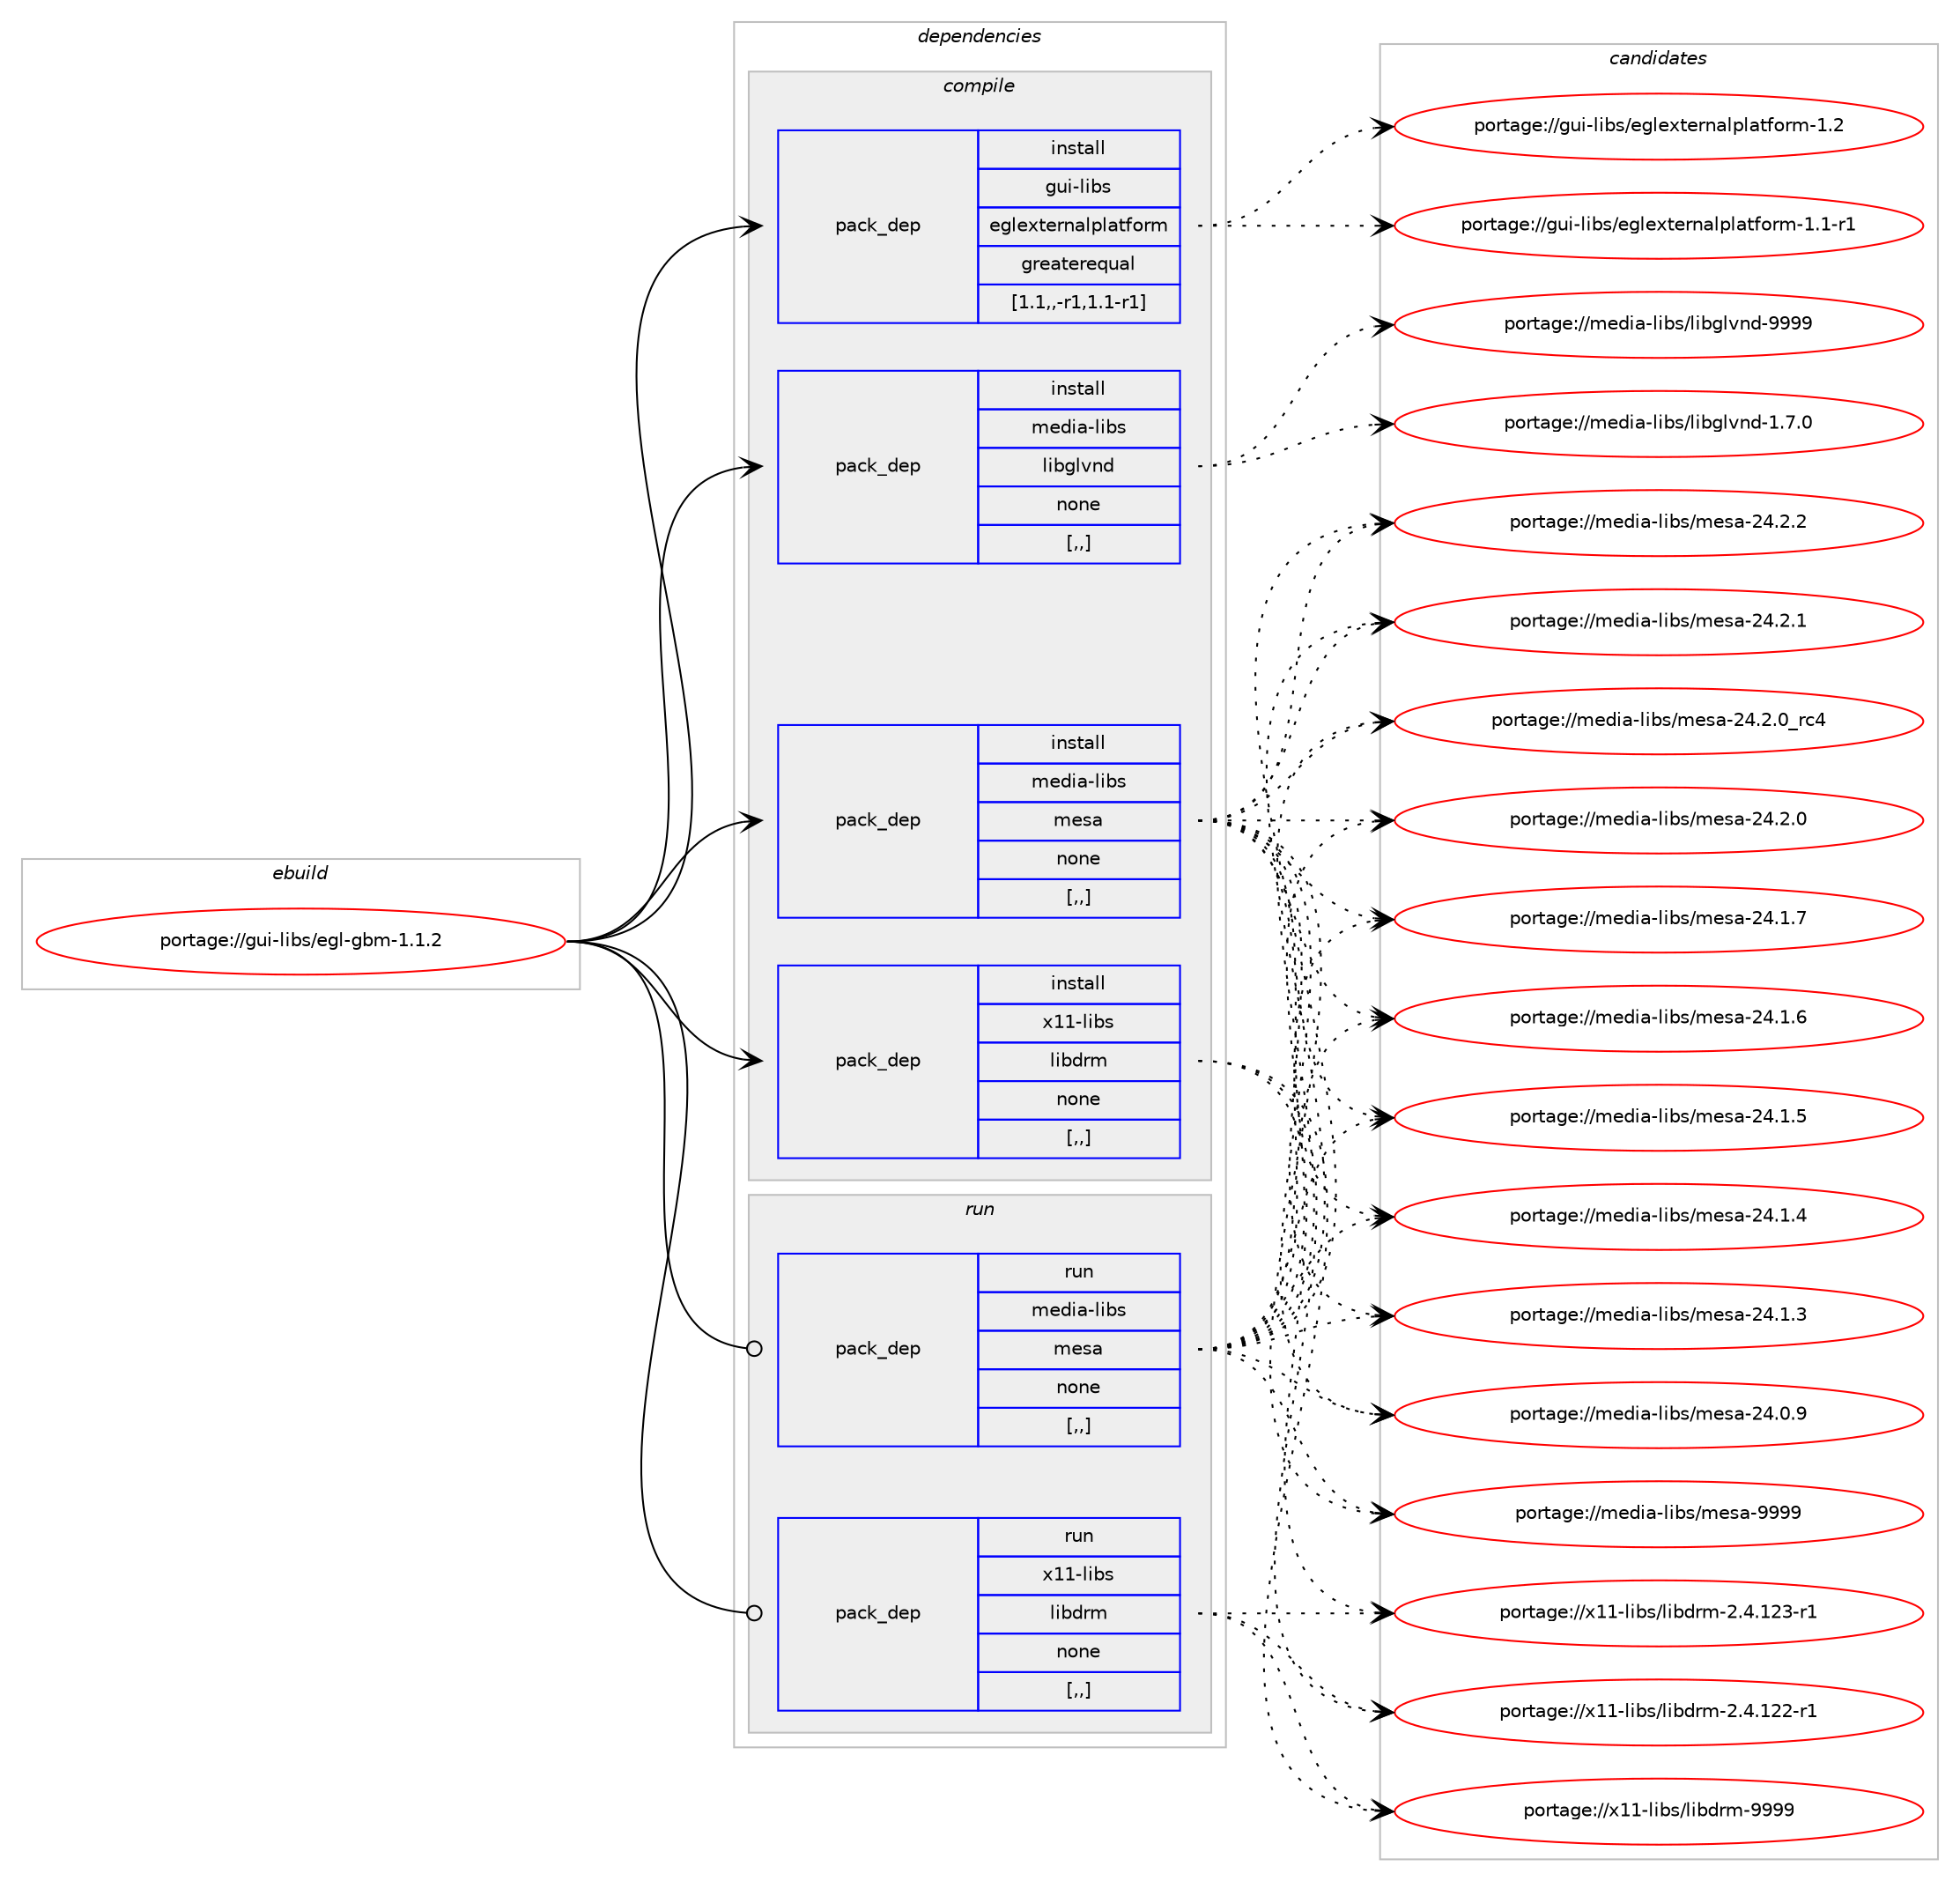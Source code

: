 digraph prolog {

# *************
# Graph options
# *************

newrank=true;
concentrate=true;
compound=true;
graph [rankdir=LR,fontname=Helvetica,fontsize=10,ranksep=1.5];#, ranksep=2.5, nodesep=0.2];
edge  [arrowhead=vee];
node  [fontname=Helvetica,fontsize=10];

# **********
# The ebuild
# **********

subgraph cluster_leftcol {
color=gray;
label=<<i>ebuild</i>>;
id [label="portage://gui-libs/egl-gbm-1.1.2", color=red, width=4, href="../gui-libs/egl-gbm-1.1.2.svg"];
}

# ****************
# The dependencies
# ****************

subgraph cluster_midcol {
color=gray;
label=<<i>dependencies</i>>;
subgraph cluster_compile {
fillcolor="#eeeeee";
style=filled;
label=<<i>compile</i>>;
subgraph pack538038 {
dependency741145 [label=<<TABLE BORDER="0" CELLBORDER="1" CELLSPACING="0" CELLPADDING="4" WIDTH="220"><TR><TD ROWSPAN="6" CELLPADDING="30">pack_dep</TD></TR><TR><TD WIDTH="110">install</TD></TR><TR><TD>gui-libs</TD></TR><TR><TD>eglexternalplatform</TD></TR><TR><TD>greaterequal</TD></TR><TR><TD>[1.1,,-r1,1.1-r1]</TD></TR></TABLE>>, shape=none, color=blue];
}
id:e -> dependency741145:w [weight=20,style="solid",arrowhead="vee"];
subgraph pack538039 {
dependency741146 [label=<<TABLE BORDER="0" CELLBORDER="1" CELLSPACING="0" CELLPADDING="4" WIDTH="220"><TR><TD ROWSPAN="6" CELLPADDING="30">pack_dep</TD></TR><TR><TD WIDTH="110">install</TD></TR><TR><TD>media-libs</TD></TR><TR><TD>libglvnd</TD></TR><TR><TD>none</TD></TR><TR><TD>[,,]</TD></TR></TABLE>>, shape=none, color=blue];
}
id:e -> dependency741146:w [weight=20,style="solid",arrowhead="vee"];
subgraph pack538040 {
dependency741147 [label=<<TABLE BORDER="0" CELLBORDER="1" CELLSPACING="0" CELLPADDING="4" WIDTH="220"><TR><TD ROWSPAN="6" CELLPADDING="30">pack_dep</TD></TR><TR><TD WIDTH="110">install</TD></TR><TR><TD>media-libs</TD></TR><TR><TD>mesa</TD></TR><TR><TD>none</TD></TR><TR><TD>[,,]</TD></TR></TABLE>>, shape=none, color=blue];
}
id:e -> dependency741147:w [weight=20,style="solid",arrowhead="vee"];
subgraph pack538041 {
dependency741148 [label=<<TABLE BORDER="0" CELLBORDER="1" CELLSPACING="0" CELLPADDING="4" WIDTH="220"><TR><TD ROWSPAN="6" CELLPADDING="30">pack_dep</TD></TR><TR><TD WIDTH="110">install</TD></TR><TR><TD>x11-libs</TD></TR><TR><TD>libdrm</TD></TR><TR><TD>none</TD></TR><TR><TD>[,,]</TD></TR></TABLE>>, shape=none, color=blue];
}
id:e -> dependency741148:w [weight=20,style="solid",arrowhead="vee"];
}
subgraph cluster_compileandrun {
fillcolor="#eeeeee";
style=filled;
label=<<i>compile and run</i>>;
}
subgraph cluster_run {
fillcolor="#eeeeee";
style=filled;
label=<<i>run</i>>;
subgraph pack538042 {
dependency741149 [label=<<TABLE BORDER="0" CELLBORDER="1" CELLSPACING="0" CELLPADDING="4" WIDTH="220"><TR><TD ROWSPAN="6" CELLPADDING="30">pack_dep</TD></TR><TR><TD WIDTH="110">run</TD></TR><TR><TD>media-libs</TD></TR><TR><TD>mesa</TD></TR><TR><TD>none</TD></TR><TR><TD>[,,]</TD></TR></TABLE>>, shape=none, color=blue];
}
id:e -> dependency741149:w [weight=20,style="solid",arrowhead="odot"];
subgraph pack538043 {
dependency741150 [label=<<TABLE BORDER="0" CELLBORDER="1" CELLSPACING="0" CELLPADDING="4" WIDTH="220"><TR><TD ROWSPAN="6" CELLPADDING="30">pack_dep</TD></TR><TR><TD WIDTH="110">run</TD></TR><TR><TD>x11-libs</TD></TR><TR><TD>libdrm</TD></TR><TR><TD>none</TD></TR><TR><TD>[,,]</TD></TR></TABLE>>, shape=none, color=blue];
}
id:e -> dependency741150:w [weight=20,style="solid",arrowhead="odot"];
}
}

# **************
# The candidates
# **************

subgraph cluster_choices {
rank=same;
color=gray;
label=<<i>candidates</i>>;

subgraph choice538038 {
color=black;
nodesep=1;
choice103117105451081059811547101103108101120116101114110971081121089711610211111410945494650 [label="portage://gui-libs/eglexternalplatform-1.2", color=red, width=4,href="../gui-libs/eglexternalplatform-1.2.svg"];
choice1031171054510810598115471011031081011201161011141109710811210897116102111114109454946494511449 [label="portage://gui-libs/eglexternalplatform-1.1-r1", color=red, width=4,href="../gui-libs/eglexternalplatform-1.1-r1.svg"];
dependency741145:e -> choice103117105451081059811547101103108101120116101114110971081121089711610211111410945494650:w [style=dotted,weight="100"];
dependency741145:e -> choice1031171054510810598115471011031081011201161011141109710811210897116102111114109454946494511449:w [style=dotted,weight="100"];
}
subgraph choice538039 {
color=black;
nodesep=1;
choice10910110010597451081059811547108105981031081181101004557575757 [label="portage://media-libs/libglvnd-9999", color=red, width=4,href="../media-libs/libglvnd-9999.svg"];
choice1091011001059745108105981154710810598103108118110100454946554648 [label="portage://media-libs/libglvnd-1.7.0", color=red, width=4,href="../media-libs/libglvnd-1.7.0.svg"];
dependency741146:e -> choice10910110010597451081059811547108105981031081181101004557575757:w [style=dotted,weight="100"];
dependency741146:e -> choice1091011001059745108105981154710810598103108118110100454946554648:w [style=dotted,weight="100"];
}
subgraph choice538040 {
color=black;
nodesep=1;
choice10910110010597451081059811547109101115974557575757 [label="portage://media-libs/mesa-9999", color=red, width=4,href="../media-libs/mesa-9999.svg"];
choice109101100105974510810598115471091011159745505246504650 [label="portage://media-libs/mesa-24.2.2", color=red, width=4,href="../media-libs/mesa-24.2.2.svg"];
choice109101100105974510810598115471091011159745505246504649 [label="portage://media-libs/mesa-24.2.1", color=red, width=4,href="../media-libs/mesa-24.2.1.svg"];
choice109101100105974510810598115471091011159745505246504648951149952 [label="portage://media-libs/mesa-24.2.0_rc4", color=red, width=4,href="../media-libs/mesa-24.2.0_rc4.svg"];
choice109101100105974510810598115471091011159745505246504648 [label="portage://media-libs/mesa-24.2.0", color=red, width=4,href="../media-libs/mesa-24.2.0.svg"];
choice109101100105974510810598115471091011159745505246494655 [label="portage://media-libs/mesa-24.1.7", color=red, width=4,href="../media-libs/mesa-24.1.7.svg"];
choice109101100105974510810598115471091011159745505246494654 [label="portage://media-libs/mesa-24.1.6", color=red, width=4,href="../media-libs/mesa-24.1.6.svg"];
choice109101100105974510810598115471091011159745505246494653 [label="portage://media-libs/mesa-24.1.5", color=red, width=4,href="../media-libs/mesa-24.1.5.svg"];
choice109101100105974510810598115471091011159745505246494652 [label="portage://media-libs/mesa-24.1.4", color=red, width=4,href="../media-libs/mesa-24.1.4.svg"];
choice109101100105974510810598115471091011159745505246494651 [label="portage://media-libs/mesa-24.1.3", color=red, width=4,href="../media-libs/mesa-24.1.3.svg"];
choice109101100105974510810598115471091011159745505246484657 [label="portage://media-libs/mesa-24.0.9", color=red, width=4,href="../media-libs/mesa-24.0.9.svg"];
dependency741147:e -> choice10910110010597451081059811547109101115974557575757:w [style=dotted,weight="100"];
dependency741147:e -> choice109101100105974510810598115471091011159745505246504650:w [style=dotted,weight="100"];
dependency741147:e -> choice109101100105974510810598115471091011159745505246504649:w [style=dotted,weight="100"];
dependency741147:e -> choice109101100105974510810598115471091011159745505246504648951149952:w [style=dotted,weight="100"];
dependency741147:e -> choice109101100105974510810598115471091011159745505246504648:w [style=dotted,weight="100"];
dependency741147:e -> choice109101100105974510810598115471091011159745505246494655:w [style=dotted,weight="100"];
dependency741147:e -> choice109101100105974510810598115471091011159745505246494654:w [style=dotted,weight="100"];
dependency741147:e -> choice109101100105974510810598115471091011159745505246494653:w [style=dotted,weight="100"];
dependency741147:e -> choice109101100105974510810598115471091011159745505246494652:w [style=dotted,weight="100"];
dependency741147:e -> choice109101100105974510810598115471091011159745505246494651:w [style=dotted,weight="100"];
dependency741147:e -> choice109101100105974510810598115471091011159745505246484657:w [style=dotted,weight="100"];
}
subgraph choice538041 {
color=black;
nodesep=1;
choice1204949451081059811547108105981001141094557575757 [label="portage://x11-libs/libdrm-9999", color=red, width=4,href="../x11-libs/libdrm-9999.svg"];
choice12049494510810598115471081059810011410945504652464950514511449 [label="portage://x11-libs/libdrm-2.4.123-r1", color=red, width=4,href="../x11-libs/libdrm-2.4.123-r1.svg"];
choice12049494510810598115471081059810011410945504652464950504511449 [label="portage://x11-libs/libdrm-2.4.122-r1", color=red, width=4,href="../x11-libs/libdrm-2.4.122-r1.svg"];
dependency741148:e -> choice1204949451081059811547108105981001141094557575757:w [style=dotted,weight="100"];
dependency741148:e -> choice12049494510810598115471081059810011410945504652464950514511449:w [style=dotted,weight="100"];
dependency741148:e -> choice12049494510810598115471081059810011410945504652464950504511449:w [style=dotted,weight="100"];
}
subgraph choice538042 {
color=black;
nodesep=1;
choice10910110010597451081059811547109101115974557575757 [label="portage://media-libs/mesa-9999", color=red, width=4,href="../media-libs/mesa-9999.svg"];
choice109101100105974510810598115471091011159745505246504650 [label="portage://media-libs/mesa-24.2.2", color=red, width=4,href="../media-libs/mesa-24.2.2.svg"];
choice109101100105974510810598115471091011159745505246504649 [label="portage://media-libs/mesa-24.2.1", color=red, width=4,href="../media-libs/mesa-24.2.1.svg"];
choice109101100105974510810598115471091011159745505246504648951149952 [label="portage://media-libs/mesa-24.2.0_rc4", color=red, width=4,href="../media-libs/mesa-24.2.0_rc4.svg"];
choice109101100105974510810598115471091011159745505246504648 [label="portage://media-libs/mesa-24.2.0", color=red, width=4,href="../media-libs/mesa-24.2.0.svg"];
choice109101100105974510810598115471091011159745505246494655 [label="portage://media-libs/mesa-24.1.7", color=red, width=4,href="../media-libs/mesa-24.1.7.svg"];
choice109101100105974510810598115471091011159745505246494654 [label="portage://media-libs/mesa-24.1.6", color=red, width=4,href="../media-libs/mesa-24.1.6.svg"];
choice109101100105974510810598115471091011159745505246494653 [label="portage://media-libs/mesa-24.1.5", color=red, width=4,href="../media-libs/mesa-24.1.5.svg"];
choice109101100105974510810598115471091011159745505246494652 [label="portage://media-libs/mesa-24.1.4", color=red, width=4,href="../media-libs/mesa-24.1.4.svg"];
choice109101100105974510810598115471091011159745505246494651 [label="portage://media-libs/mesa-24.1.3", color=red, width=4,href="../media-libs/mesa-24.1.3.svg"];
choice109101100105974510810598115471091011159745505246484657 [label="portage://media-libs/mesa-24.0.9", color=red, width=4,href="../media-libs/mesa-24.0.9.svg"];
dependency741149:e -> choice10910110010597451081059811547109101115974557575757:w [style=dotted,weight="100"];
dependency741149:e -> choice109101100105974510810598115471091011159745505246504650:w [style=dotted,weight="100"];
dependency741149:e -> choice109101100105974510810598115471091011159745505246504649:w [style=dotted,weight="100"];
dependency741149:e -> choice109101100105974510810598115471091011159745505246504648951149952:w [style=dotted,weight="100"];
dependency741149:e -> choice109101100105974510810598115471091011159745505246504648:w [style=dotted,weight="100"];
dependency741149:e -> choice109101100105974510810598115471091011159745505246494655:w [style=dotted,weight="100"];
dependency741149:e -> choice109101100105974510810598115471091011159745505246494654:w [style=dotted,weight="100"];
dependency741149:e -> choice109101100105974510810598115471091011159745505246494653:w [style=dotted,weight="100"];
dependency741149:e -> choice109101100105974510810598115471091011159745505246494652:w [style=dotted,weight="100"];
dependency741149:e -> choice109101100105974510810598115471091011159745505246494651:w [style=dotted,weight="100"];
dependency741149:e -> choice109101100105974510810598115471091011159745505246484657:w [style=dotted,weight="100"];
}
subgraph choice538043 {
color=black;
nodesep=1;
choice1204949451081059811547108105981001141094557575757 [label="portage://x11-libs/libdrm-9999", color=red, width=4,href="../x11-libs/libdrm-9999.svg"];
choice12049494510810598115471081059810011410945504652464950514511449 [label="portage://x11-libs/libdrm-2.4.123-r1", color=red, width=4,href="../x11-libs/libdrm-2.4.123-r1.svg"];
choice12049494510810598115471081059810011410945504652464950504511449 [label="portage://x11-libs/libdrm-2.4.122-r1", color=red, width=4,href="../x11-libs/libdrm-2.4.122-r1.svg"];
dependency741150:e -> choice1204949451081059811547108105981001141094557575757:w [style=dotted,weight="100"];
dependency741150:e -> choice12049494510810598115471081059810011410945504652464950514511449:w [style=dotted,weight="100"];
dependency741150:e -> choice12049494510810598115471081059810011410945504652464950504511449:w [style=dotted,weight="100"];
}
}

}
